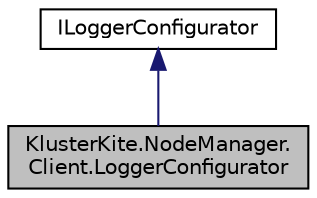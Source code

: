 digraph "KlusterKite.NodeManager.Client.LoggerConfigurator"
{
  edge [fontname="Helvetica",fontsize="10",labelfontname="Helvetica",labelfontsize="10"];
  node [fontname="Helvetica",fontsize="10",shape=record];
  Node0 [label="KlusterKite.NodeManager.\lClient.LoggerConfigurator",height=0.2,width=0.4,color="black", fillcolor="grey75", style="filled", fontcolor="black"];
  Node1 -> Node0 [dir="back",color="midnightblue",fontsize="10",style="solid",fontname="Helvetica"];
  Node1 [label="ILoggerConfigurator",height=0.2,width=0.4,color="black", fillcolor="white", style="filled",URL="$interface_kluster_kite_1_1_core_1_1_log_1_1_i_logger_configurator.html",tooltip="The logger configurator "];
}
